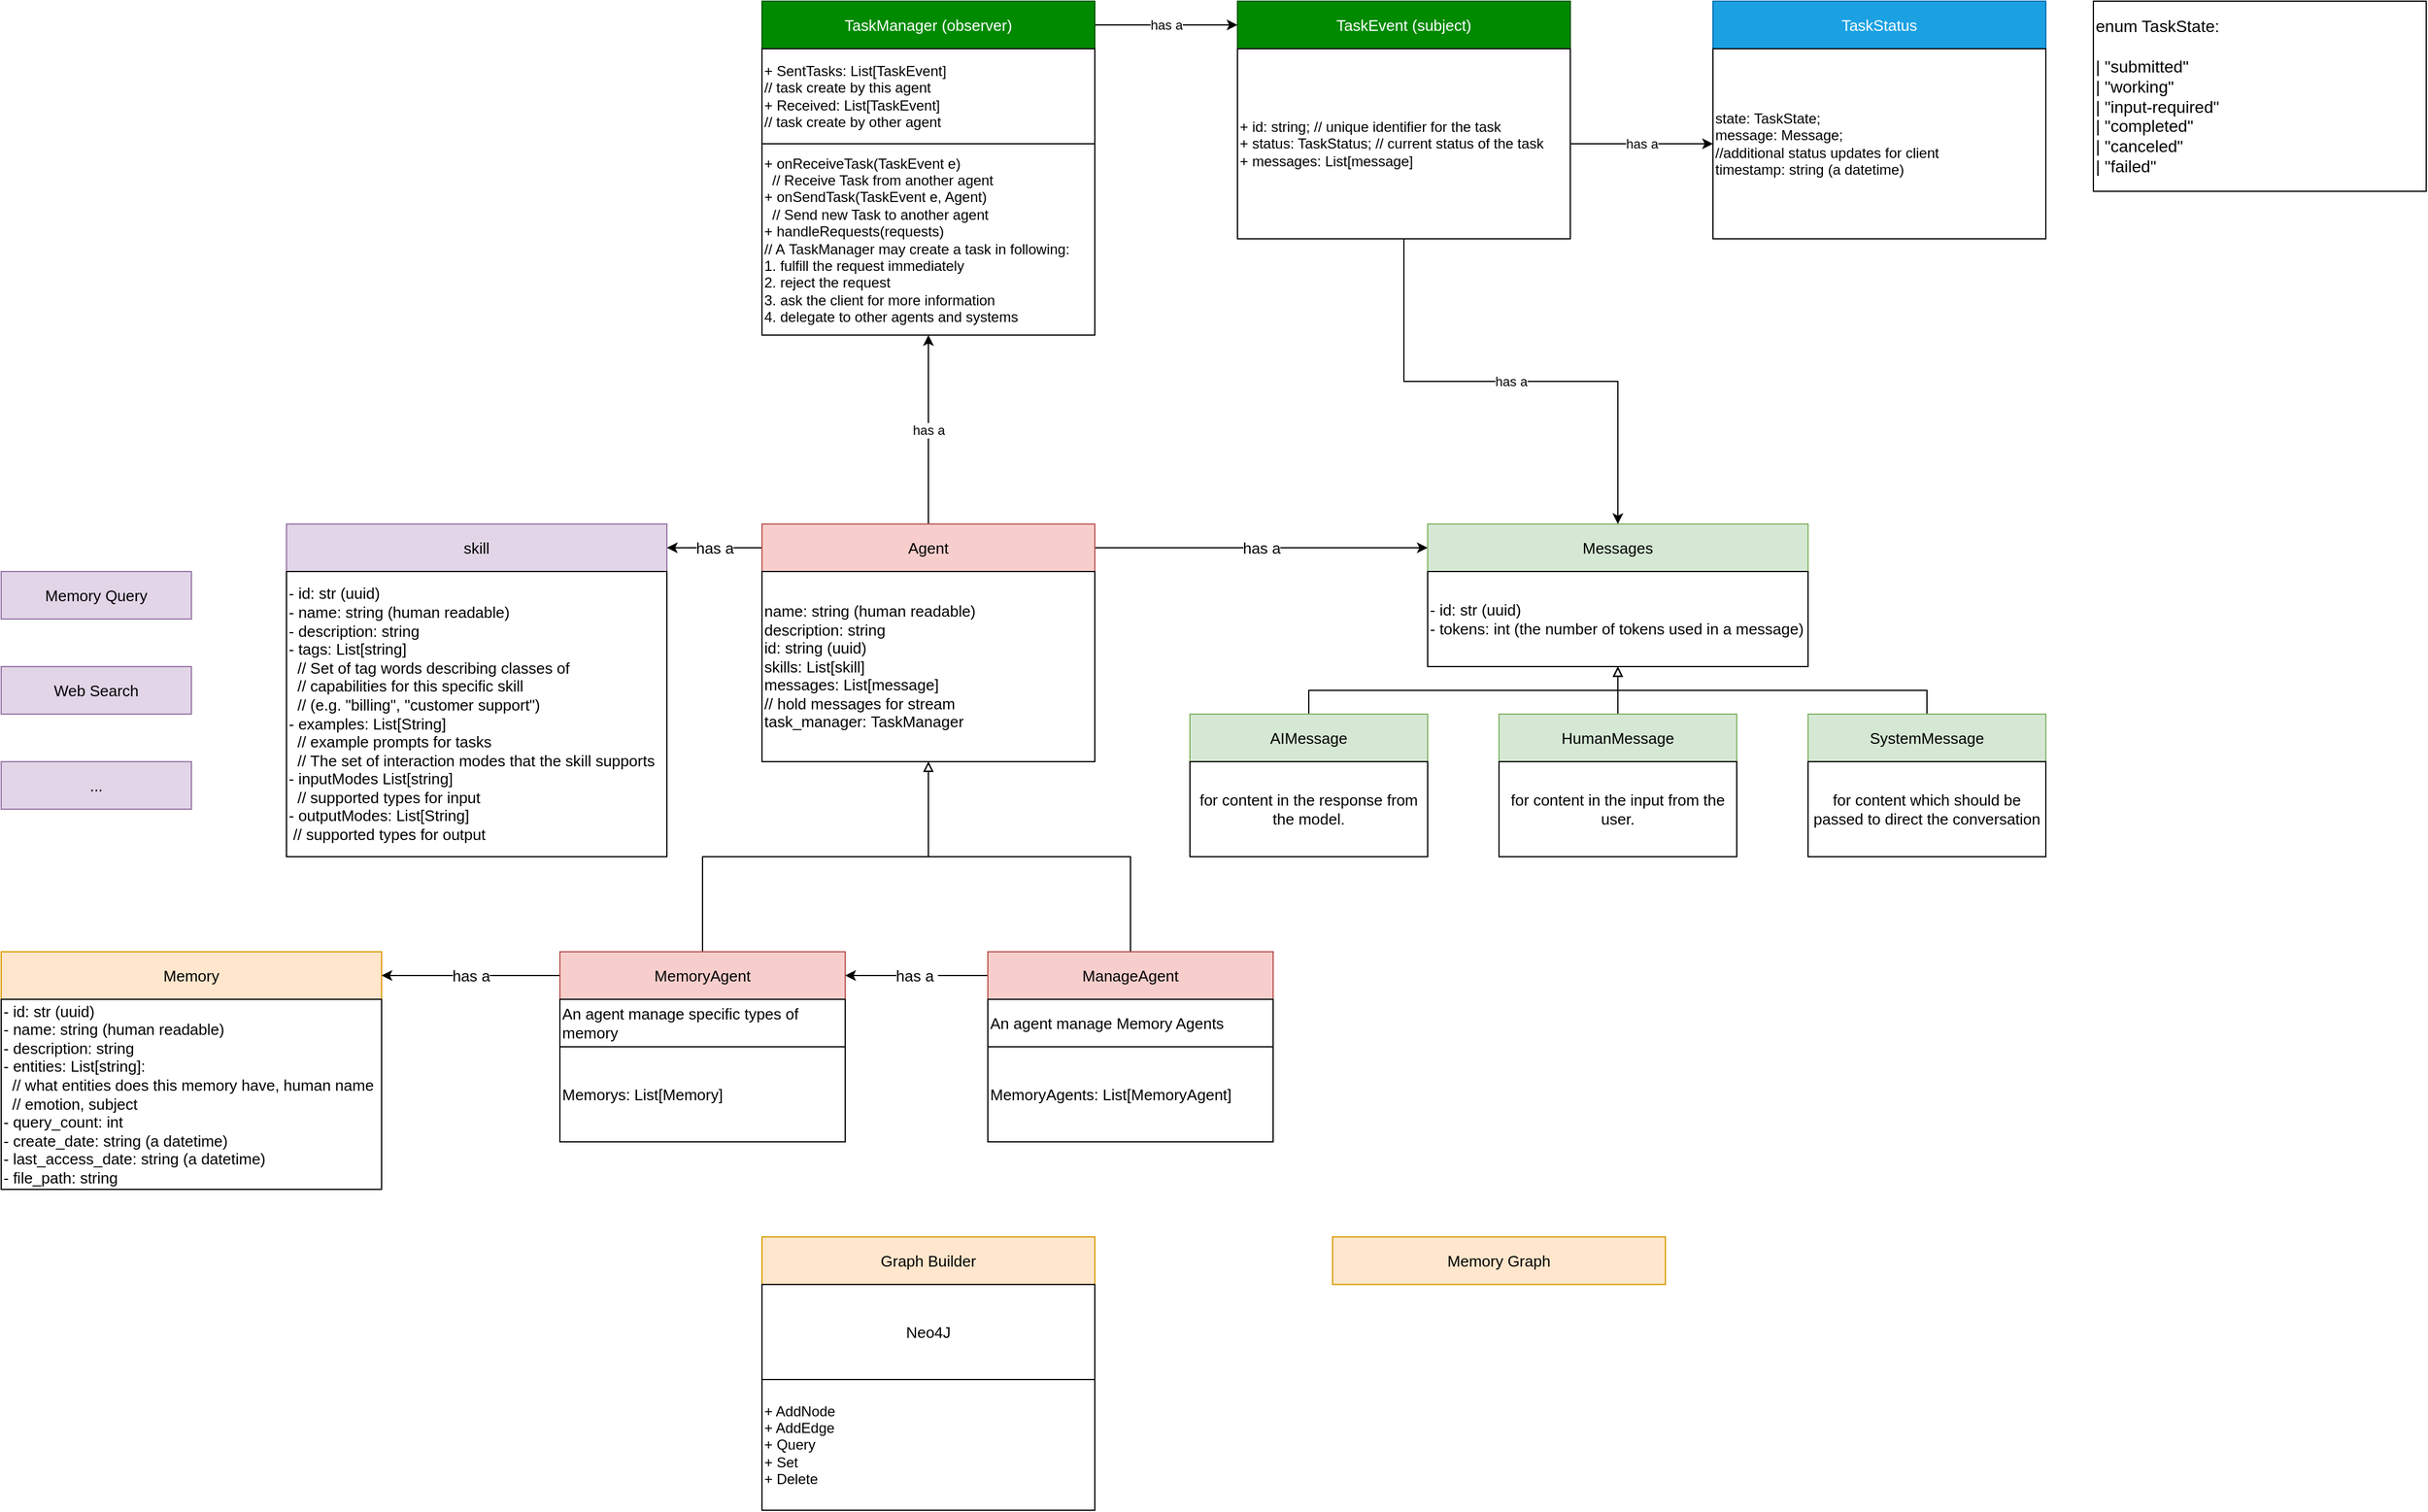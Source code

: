 <mxfile version="21.8.2" type="device">
  <diagram name="第 1 页" id="duqM5wkMjMGnsqbR5Hj9">
    <mxGraphModel dx="1670" dy="1752" grid="1" gridSize="10" guides="1" tooltips="1" connect="1" arrows="1" fold="1" page="1" pageScale="1" pageWidth="827" pageHeight="1169" math="0" shadow="0">
      <root>
        <mxCell id="0" />
        <mxCell id="1" parent="0" />
        <mxCell id="E8Tid6NeUANJwH3L4uXU-3" value="has a" style="edgeStyle=orthogonalEdgeStyle;rounded=0;orthogonalLoop=1;jettySize=auto;html=1;exitX=0;exitY=0.5;exitDx=0;exitDy=0;fontSize=13;" edge="1" parent="1" source="E8Tid6NeUANJwH3L4uXU-1" target="E8Tid6NeUANJwH3L4uXU-2">
          <mxGeometry relative="1" as="geometry" />
        </mxCell>
        <mxCell id="E8Tid6NeUANJwH3L4uXU-24" value="has a" style="edgeStyle=orthogonalEdgeStyle;rounded=0;orthogonalLoop=1;jettySize=auto;html=1;exitX=1;exitY=0.5;exitDx=0;exitDy=0;entryX=0;entryY=0.5;entryDx=0;entryDy=0;fontSize=13;" edge="1" parent="1" source="E8Tid6NeUANJwH3L4uXU-1" target="E8Tid6NeUANJwH3L4uXU-9">
          <mxGeometry relative="1" as="geometry" />
        </mxCell>
        <mxCell id="E8Tid6NeUANJwH3L4uXU-60" value="has a" style="edgeStyle=orthogonalEdgeStyle;rounded=0;orthogonalLoop=1;jettySize=auto;html=1;exitX=0.5;exitY=0;exitDx=0;exitDy=0;" edge="1" parent="1" source="E8Tid6NeUANJwH3L4uXU-1" target="E8Tid6NeUANJwH3L4uXU-59">
          <mxGeometry relative="1" as="geometry" />
        </mxCell>
        <mxCell id="E8Tid6NeUANJwH3L4uXU-1" value="Agent" style="rounded=0;whiteSpace=wrap;html=1;fillColor=#f8cecc;strokeColor=#b85450;fontSize=13;" vertex="1" parent="1">
          <mxGeometry x="440" y="80" width="280" height="40" as="geometry" />
        </mxCell>
        <mxCell id="E8Tid6NeUANJwH3L4uXU-2" value="skill" style="rounded=0;whiteSpace=wrap;html=1;fillColor=#e1d5e7;strokeColor=#9673a6;fontSize=13;" vertex="1" parent="1">
          <mxGeometry x="40" y="80" width="320" height="40" as="geometry" />
        </mxCell>
        <mxCell id="E8Tid6NeUANJwH3L4uXU-4" value="- id: str (uuid)&lt;br style=&quot;font-size: 13px;&quot;&gt;- name: string (human readable)&lt;br style=&quot;font-size: 13px;&quot;&gt;- description: string&lt;br style=&quot;font-size: 13px;&quot;&gt;- tags: List[string]&lt;br style=&quot;font-size: 13px;&quot;&gt;&amp;nbsp; //&amp;nbsp;Set of tag words describing classes of&lt;br style=&quot;font-size: 13px;&quot;&gt;&amp;nbsp; // capabilities for this specific&amp;nbsp;skill &lt;br style=&quot;font-size: 13px;&quot;&gt;&amp;nbsp; // (e.g. &quot;billing&lt;span style=&quot;background-color: initial; font-size: 13px;&quot;&gt;&quot;, &quot;customer support&quot;)&lt;/span&gt;&lt;br style=&quot;font-size: 13px;&quot;&gt;- examples: List[String]&lt;br style=&quot;font-size: 13px;&quot;&gt;&amp;nbsp; //&amp;nbsp;example prompts for tasks&lt;br style=&quot;font-size: 13px;&quot;&gt;&amp;nbsp; //&amp;nbsp;The set of interaction modes that the skill supports&lt;br style=&quot;font-size: 13px;&quot;&gt;- inputModes List[string]&lt;br style=&quot;font-size: 13px;&quot;&gt;&amp;nbsp; // supported types for input&lt;br style=&quot;font-size: 13px;&quot;&gt;- outputModes: List[String]&lt;br style=&quot;font-size: 13px;&quot;&gt;&amp;nbsp;//&amp;nbsp;supported types for output" style="rounded=0;whiteSpace=wrap;html=1;align=left;fontSize=13;" vertex="1" parent="1">
          <mxGeometry x="40" y="120" width="320" height="240" as="geometry" />
        </mxCell>
        <mxCell id="E8Tid6NeUANJwH3L4uXU-6" value="name: string (human readable)&lt;br style=&quot;font-size: 13px;&quot;&gt;description: string&lt;br style=&quot;font-size: 13px;&quot;&gt;id: string (uuid)&lt;br style=&quot;font-size: 13px;&quot;&gt;skills: List[skill]&lt;br style=&quot;font-size: 13px;&quot;&gt;messages: List[message]&lt;br style=&quot;font-size: 13px;&quot;&gt;// hold messages for stream&lt;br&gt;task_manager:&amp;nbsp;TaskManager" style="rounded=0;whiteSpace=wrap;html=1;align=left;fontSize=13;" vertex="1" parent="1">
          <mxGeometry x="440" y="120" width="280" height="160" as="geometry" />
        </mxCell>
        <mxCell id="E8Tid6NeUANJwH3L4uXU-7" value="Memory" style="rounded=0;whiteSpace=wrap;html=1;fillColor=#ffe6cc;strokeColor=#d79b00;fontSize=13;" vertex="1" parent="1">
          <mxGeometry x="-200" y="440" width="320" height="40" as="geometry" />
        </mxCell>
        <mxCell id="E8Tid6NeUANJwH3L4uXU-8" value="- id: str (uuid)&lt;br style=&quot;font-size: 13px;&quot;&gt;- name: string (human readable)&lt;br style=&quot;font-size: 13px;&quot;&gt;- description: string&lt;br style=&quot;font-size: 13px;&quot;&gt;- entities: List[string]:&lt;br style=&quot;font-size: 13px;&quot;&gt;&amp;nbsp; // what entities does this memory have, human name&lt;br style=&quot;font-size: 13px;&quot;&gt;&amp;nbsp; // emotion, subject&lt;br style=&quot;font-size: 13px;&quot;&gt;- query_count: int&lt;br style=&quot;font-size: 13px;&quot;&gt;- create_date: string (a datetime)&lt;br style=&quot;font-size: 13px;&quot;&gt;- last_access_date: string (a datetime)&lt;br style=&quot;font-size: 13px;&quot;&gt;- file_path: string" style="rounded=0;whiteSpace=wrap;html=1;align=left;fontSize=13;" vertex="1" parent="1">
          <mxGeometry x="-200" y="480" width="320" height="160" as="geometry" />
        </mxCell>
        <mxCell id="E8Tid6NeUANJwH3L4uXU-9" value="Messages" style="rounded=0;whiteSpace=wrap;html=1;fillColor=#d5e8d4;strokeColor=#82b366;fontSize=13;" vertex="1" parent="1">
          <mxGeometry x="1000" y="80" width="320" height="40" as="geometry" />
        </mxCell>
        <mxCell id="E8Tid6NeUANJwH3L4uXU-10" value="- id: str (uuid)&lt;br style=&quot;font-size: 13px;&quot;&gt;- tokens: int (the number of tokens used in a message)" style="rounded=0;whiteSpace=wrap;html=1;align=left;fontSize=13;" vertex="1" parent="1">
          <mxGeometry x="1000" y="120" width="320" height="80" as="geometry" />
        </mxCell>
        <mxCell id="E8Tid6NeUANJwH3L4uXU-18" style="edgeStyle=orthogonalEdgeStyle;rounded=0;orthogonalLoop=1;jettySize=auto;html=1;exitX=0.5;exitY=0;exitDx=0;exitDy=0;entryX=0.5;entryY=1;entryDx=0;entryDy=0;endArrow=block;endFill=0;fontSize=13;" edge="1" parent="1" source="E8Tid6NeUANJwH3L4uXU-13" target="E8Tid6NeUANJwH3L4uXU-10">
          <mxGeometry relative="1" as="geometry" />
        </mxCell>
        <mxCell id="E8Tid6NeUANJwH3L4uXU-13" value="AIMessage" style="rounded=0;whiteSpace=wrap;html=1;fillColor=#d5e8d4;strokeColor=#82b366;fontSize=13;" vertex="1" parent="1">
          <mxGeometry x="800" y="240" width="200" height="40" as="geometry" />
        </mxCell>
        <mxCell id="E8Tid6NeUANJwH3L4uXU-19" style="edgeStyle=orthogonalEdgeStyle;rounded=0;orthogonalLoop=1;jettySize=auto;html=1;exitX=0.5;exitY=0;exitDx=0;exitDy=0;entryX=0.5;entryY=1;entryDx=0;entryDy=0;endArrow=block;endFill=0;fontSize=13;" edge="1" parent="1" source="E8Tid6NeUANJwH3L4uXU-15" target="E8Tid6NeUANJwH3L4uXU-10">
          <mxGeometry relative="1" as="geometry" />
        </mxCell>
        <mxCell id="E8Tid6NeUANJwH3L4uXU-15" value="HumanMessage" style="rounded=0;whiteSpace=wrap;html=1;fillColor=#d5e8d4;strokeColor=#82b366;fontSize=13;" vertex="1" parent="1">
          <mxGeometry x="1060" y="240" width="200" height="40" as="geometry" />
        </mxCell>
        <mxCell id="E8Tid6NeUANJwH3L4uXU-20" style="edgeStyle=orthogonalEdgeStyle;rounded=0;orthogonalLoop=1;jettySize=auto;html=1;exitX=0.5;exitY=0;exitDx=0;exitDy=0;entryX=0.5;entryY=1;entryDx=0;entryDy=0;endArrow=block;endFill=0;fontSize=13;" edge="1" parent="1" source="E8Tid6NeUANJwH3L4uXU-16" target="E8Tid6NeUANJwH3L4uXU-10">
          <mxGeometry relative="1" as="geometry" />
        </mxCell>
        <mxCell id="E8Tid6NeUANJwH3L4uXU-16" value="SystemMessage" style="rounded=0;whiteSpace=wrap;html=1;fillColor=#d5e8d4;strokeColor=#82b366;fontSize=13;" vertex="1" parent="1">
          <mxGeometry x="1320" y="240" width="200" height="40" as="geometry" />
        </mxCell>
        <mxCell id="E8Tid6NeUANJwH3L4uXU-21" value="for content in the response from the model." style="rounded=0;whiteSpace=wrap;html=1;fontSize=13;" vertex="1" parent="1">
          <mxGeometry x="800" y="280" width="200" height="80" as="geometry" />
        </mxCell>
        <mxCell id="E8Tid6NeUANJwH3L4uXU-22" value="for content in the input from the user." style="rounded=0;whiteSpace=wrap;html=1;fontSize=13;" vertex="1" parent="1">
          <mxGeometry x="1060" y="280" width="200" height="80" as="geometry" />
        </mxCell>
        <mxCell id="E8Tid6NeUANJwH3L4uXU-23" value="for content which should be passed to direct the conversation" style="rounded=0;whiteSpace=wrap;html=1;fontSize=13;" vertex="1" parent="1">
          <mxGeometry x="1320" y="280" width="200" height="80" as="geometry" />
        </mxCell>
        <mxCell id="E8Tid6NeUANJwH3L4uXU-32" value="has a" style="edgeStyle=orthogonalEdgeStyle;rounded=0;orthogonalLoop=1;jettySize=auto;html=1;exitX=0;exitY=0.5;exitDx=0;exitDy=0;entryX=1;entryY=0.5;entryDx=0;entryDy=0;fontSize=13;" edge="1" parent="1" source="E8Tid6NeUANJwH3L4uXU-26" target="E8Tid6NeUANJwH3L4uXU-7">
          <mxGeometry relative="1" as="geometry" />
        </mxCell>
        <mxCell id="E8Tid6NeUANJwH3L4uXU-35" style="edgeStyle=orthogonalEdgeStyle;rounded=0;orthogonalLoop=1;jettySize=auto;html=1;exitX=0.5;exitY=0;exitDx=0;exitDy=0;endArrow=block;endFill=0;fontSize=13;" edge="1" parent="1" source="E8Tid6NeUANJwH3L4uXU-26" target="E8Tid6NeUANJwH3L4uXU-6">
          <mxGeometry relative="1" as="geometry" />
        </mxCell>
        <mxCell id="E8Tid6NeUANJwH3L4uXU-26" value="MemoryAgent" style="rounded=0;whiteSpace=wrap;html=1;fillColor=#f8cecc;strokeColor=#b85450;fontSize=13;" vertex="1" parent="1">
          <mxGeometry x="270" y="440" width="240" height="40" as="geometry" />
        </mxCell>
        <mxCell id="E8Tid6NeUANJwH3L4uXU-27" value="Memorys: List[Memory]" style="rounded=0;whiteSpace=wrap;html=1;align=left;fontSize=13;" vertex="1" parent="1">
          <mxGeometry x="270" y="520" width="240" height="80" as="geometry" />
        </mxCell>
        <mxCell id="E8Tid6NeUANJwH3L4uXU-28" value="An agent manage specific types of memory" style="rounded=0;whiteSpace=wrap;html=1;fontSize=13;align=left;" vertex="1" parent="1">
          <mxGeometry x="270" y="480" width="240" height="40" as="geometry" />
        </mxCell>
        <mxCell id="E8Tid6NeUANJwH3L4uXU-33" value="has a&amp;nbsp;" style="edgeStyle=orthogonalEdgeStyle;rounded=0;orthogonalLoop=1;jettySize=auto;html=1;exitX=0;exitY=0.5;exitDx=0;exitDy=0;entryX=1;entryY=0.5;entryDx=0;entryDy=0;fontSize=13;" edge="1" parent="1" source="E8Tid6NeUANJwH3L4uXU-29" target="E8Tid6NeUANJwH3L4uXU-26">
          <mxGeometry relative="1" as="geometry" />
        </mxCell>
        <mxCell id="E8Tid6NeUANJwH3L4uXU-36" style="edgeStyle=orthogonalEdgeStyle;rounded=0;orthogonalLoop=1;jettySize=auto;html=1;exitX=0.5;exitY=0;exitDx=0;exitDy=0;entryX=0.5;entryY=1;entryDx=0;entryDy=0;endArrow=block;endFill=0;fontSize=13;" edge="1" parent="1" source="E8Tid6NeUANJwH3L4uXU-29" target="E8Tid6NeUANJwH3L4uXU-6">
          <mxGeometry relative="1" as="geometry" />
        </mxCell>
        <mxCell id="E8Tid6NeUANJwH3L4uXU-29" value="ManageAgent" style="rounded=0;whiteSpace=wrap;html=1;fillColor=#f8cecc;strokeColor=#b85450;fontSize=13;" vertex="1" parent="1">
          <mxGeometry x="630" y="440" width="240" height="40" as="geometry" />
        </mxCell>
        <mxCell id="E8Tid6NeUANJwH3L4uXU-30" value="MemoryAgents: List[MemoryAgent]" style="rounded=0;whiteSpace=wrap;html=1;align=left;fontSize=13;" vertex="1" parent="1">
          <mxGeometry x="630" y="520" width="240" height="80" as="geometry" />
        </mxCell>
        <mxCell id="E8Tid6NeUANJwH3L4uXU-31" value="An agent manage Memory Agents" style="rounded=0;whiteSpace=wrap;html=1;align=left;fontSize=13;" vertex="1" parent="1">
          <mxGeometry x="630" y="480" width="240" height="40" as="geometry" />
        </mxCell>
        <mxCell id="E8Tid6NeUANJwH3L4uXU-37" value="Graph Builder" style="rounded=0;whiteSpace=wrap;html=1;fillColor=#ffe6cc;strokeColor=#d79b00;fontSize=13;" vertex="1" parent="1">
          <mxGeometry x="440" y="680" width="280" height="40" as="geometry" />
        </mxCell>
        <mxCell id="E8Tid6NeUANJwH3L4uXU-38" value="Memory Query" style="rounded=0;whiteSpace=wrap;html=1;fillColor=#e1d5e7;strokeColor=#9673a6;fontSize=13;" vertex="1" parent="1">
          <mxGeometry x="-200" y="120" width="160" height="40" as="geometry" />
        </mxCell>
        <mxCell id="E8Tid6NeUANJwH3L4uXU-39" value="Web Search" style="rounded=0;whiteSpace=wrap;html=1;fillColor=#e1d5e7;strokeColor=#9673a6;fontSize=13;" vertex="1" parent="1">
          <mxGeometry x="-200" y="200" width="160" height="40" as="geometry" />
        </mxCell>
        <mxCell id="E8Tid6NeUANJwH3L4uXU-40" value="..." style="rounded=0;whiteSpace=wrap;html=1;fillColor=#e1d5e7;strokeColor=#9673a6;fontSize=13;" vertex="1" parent="1">
          <mxGeometry x="-200" y="280" width="160" height="40" as="geometry" />
        </mxCell>
        <mxCell id="E8Tid6NeUANJwH3L4uXU-42" value="Neo4J" style="rounded=0;whiteSpace=wrap;html=1;fontSize=13;" vertex="1" parent="1">
          <mxGeometry x="440" y="720" width="280" height="80" as="geometry" />
        </mxCell>
        <mxCell id="E8Tid6NeUANJwH3L4uXU-43" value="TaskEvent (subject)" style="rounded=0;whiteSpace=wrap;html=1;fillColor=#008a00;strokeColor=#005700;fontSize=13;fontColor=#ffffff;" vertex="1" parent="1">
          <mxGeometry x="840" y="-360" width="280" height="40" as="geometry" />
        </mxCell>
        <mxCell id="E8Tid6NeUANJwH3L4uXU-51" value="has a" style="edgeStyle=orthogonalEdgeStyle;rounded=0;orthogonalLoop=1;jettySize=auto;html=1;exitX=1;exitY=0.5;exitDx=0;exitDy=0;" edge="1" parent="1" source="E8Tid6NeUANJwH3L4uXU-46" target="E8Tid6NeUANJwH3L4uXU-50">
          <mxGeometry relative="1" as="geometry" />
        </mxCell>
        <mxCell id="E8Tid6NeUANJwH3L4uXU-64" value="has a" style="edgeStyle=orthogonalEdgeStyle;rounded=0;orthogonalLoop=1;jettySize=auto;html=1;exitX=0.5;exitY=1;exitDx=0;exitDy=0;" edge="1" parent="1" source="E8Tid6NeUANJwH3L4uXU-46" target="E8Tid6NeUANJwH3L4uXU-9">
          <mxGeometry relative="1" as="geometry" />
        </mxCell>
        <mxCell id="E8Tid6NeUANJwH3L4uXU-46" value="&lt;div style=&quot;&quot;&gt;+ id: string; // unique identifier for the task&lt;br&gt;&lt;/div&gt;&lt;div style=&quot;&quot;&gt;+ status: TaskStatus; // current status of the task&lt;/div&gt;&lt;div style=&quot;&quot;&gt;+ messages: List[message]&lt;/div&gt;" style="rounded=0;whiteSpace=wrap;html=1;align=left;" vertex="1" parent="1">
          <mxGeometry x="840" y="-320" width="280" height="160" as="geometry" />
        </mxCell>
        <mxCell id="E8Tid6NeUANJwH3L4uXU-47" value="&lt;div style=&quot;font-size: 14px;&quot;&gt;enum TaskState:&lt;/div&gt;&lt;div style=&quot;font-size: 14px;&quot;&gt;&lt;span style=&quot;&quot;&gt;&lt;span style=&quot;white-space: pre;&quot;&gt;&amp;nbsp;&amp;nbsp;&amp;nbsp;&amp;nbsp;&lt;/span&gt;&lt;/span&gt;&lt;br&gt;&lt;/div&gt;&lt;font style=&quot;font-size: 14px;&quot;&gt;| &quot;submitted&quot;&lt;br&gt;  | &quot;working&quot;&lt;br&gt;  | &quot;input-required&quot;&lt;br&gt;  | &quot;completed&quot;&lt;br&gt;  | &quot;canceled&quot;&lt;br&gt;  | &quot;failed&quot;&lt;/font&gt;" style="rounded=0;whiteSpace=wrap;html=1;align=left;" vertex="1" parent="1">
          <mxGeometry x="1560" y="-360" width="280" height="160" as="geometry" />
        </mxCell>
        <mxCell id="E8Tid6NeUANJwH3L4uXU-48" value="TaskStatus" style="rounded=0;whiteSpace=wrap;html=1;fillColor=#1ba1e2;strokeColor=#006EAF;fontSize=13;fontColor=#ffffff;" vertex="1" parent="1">
          <mxGeometry x="1240" y="-360" width="280" height="40" as="geometry" />
        </mxCell>
        <mxCell id="E8Tid6NeUANJwH3L4uXU-50" value="state: TaskState;&lt;br&gt;message: Message; &lt;br&gt;//additional status updates for client&lt;br&gt;timestamp: string (a datetime)" style="rounded=0;whiteSpace=wrap;html=1;align=left;" vertex="1" parent="1">
          <mxGeometry x="1240" y="-320" width="280" height="160" as="geometry" />
        </mxCell>
        <mxCell id="E8Tid6NeUANJwH3L4uXU-63" value="has a" style="edgeStyle=orthogonalEdgeStyle;rounded=0;orthogonalLoop=1;jettySize=auto;html=1;exitX=1;exitY=0.5;exitDx=0;exitDy=0;" edge="1" parent="1" source="E8Tid6NeUANJwH3L4uXU-53" target="E8Tid6NeUANJwH3L4uXU-43">
          <mxGeometry relative="1" as="geometry" />
        </mxCell>
        <mxCell id="E8Tid6NeUANJwH3L4uXU-53" value="TaskManager (observer)" style="rounded=0;whiteSpace=wrap;html=1;fillColor=#008a00;strokeColor=#005700;fontSize=13;fontColor=#ffffff;" vertex="1" parent="1">
          <mxGeometry x="440" y="-360" width="280" height="40" as="geometry" />
        </mxCell>
        <mxCell id="E8Tid6NeUANJwH3L4uXU-59" value="&lt;font style=&quot;font-size: 12px;&quot;&gt;+ onReceiveTask(TaskEvent e)&lt;br&gt;&amp;nbsp; // Receive Task from another agent&lt;br&gt;+ onSendTask(TaskEvent e, Agent)&lt;br&gt;&amp;nbsp; // Send new Task to another agent&lt;br&gt;+ handleRequests(requests)&lt;br&gt;// A&amp;nbsp;TaskManager may create a task in following:&lt;br&gt;&lt;/font&gt;&lt;div style=&quot;border-color: var(--border-color);&quot;&gt;&lt;font style=&quot;border-color: var(--border-color); font-size: 12px;&quot;&gt;1. fulfill the request immediately&lt;/font&gt;&lt;/div&gt;&lt;div style=&quot;border-color: var(--border-color);&quot;&gt;&lt;font style=&quot;border-color: var(--border-color); font-size: 12px;&quot;&gt;2. reject the request&lt;/font&gt;&lt;/div&gt;&lt;div style=&quot;border-color: var(--border-color);&quot;&gt;&lt;font style=&quot;border-color: var(--border-color); font-size: 12px;&quot;&gt;3. ask the client for more information&lt;/font&gt;&lt;/div&gt;&lt;div style=&quot;border-color: var(--border-color);&quot;&gt;&lt;font style=&quot;border-color: var(--border-color); font-size: 12px;&quot;&gt;4. delegate to other agents and systems&lt;/font&gt;&lt;/div&gt;" style="rounded=0;whiteSpace=wrap;html=1;align=left;" vertex="1" parent="1">
          <mxGeometry x="440" y="-240" width="280" height="161" as="geometry" />
        </mxCell>
        <mxCell id="E8Tid6NeUANJwH3L4uXU-62" value="+ SentTasks: List[TaskEvent]&lt;br&gt;// task create by this agent&lt;br&gt;+ Received: List[TaskEvent]&lt;br&gt;// task create by other agent" style="rounded=0;whiteSpace=wrap;html=1;align=left;" vertex="1" parent="1">
          <mxGeometry x="440" y="-320" width="280" height="80" as="geometry" />
        </mxCell>
        <mxCell id="E8Tid6NeUANJwH3L4uXU-65" value="Memory Graph" style="rounded=0;whiteSpace=wrap;html=1;fillColor=#ffe6cc;strokeColor=#d79b00;fontSize=13;" vertex="1" parent="1">
          <mxGeometry x="920" y="680" width="280" height="40" as="geometry" />
        </mxCell>
        <mxCell id="E8Tid6NeUANJwH3L4uXU-66" value="&lt;div style=&quot;&quot;&gt;&lt;span style=&quot;background-color: initial;&quot;&gt;+ AddNode&lt;/span&gt;&lt;/div&gt;&lt;div style=&quot;&quot;&gt;&lt;span style=&quot;background-color: initial;&quot;&gt;+ AddEdge&lt;/span&gt;&lt;/div&gt;&lt;div style=&quot;&quot;&gt;&lt;span style=&quot;background-color: initial;&quot;&gt;+ Query&amp;nbsp;&lt;/span&gt;&lt;/div&gt;&lt;div style=&quot;&quot;&gt;&lt;span style=&quot;background-color: initial;&quot;&gt;+ Set&lt;/span&gt;&lt;/div&gt;&lt;div style=&quot;&quot;&gt;&lt;span style=&quot;background-color: initial;&quot;&gt;+ Delete&lt;/span&gt;&lt;/div&gt;" style="rounded=0;whiteSpace=wrap;html=1;align=left;" vertex="1" parent="1">
          <mxGeometry x="440" y="800" width="280" height="110" as="geometry" />
        </mxCell>
      </root>
    </mxGraphModel>
  </diagram>
</mxfile>
